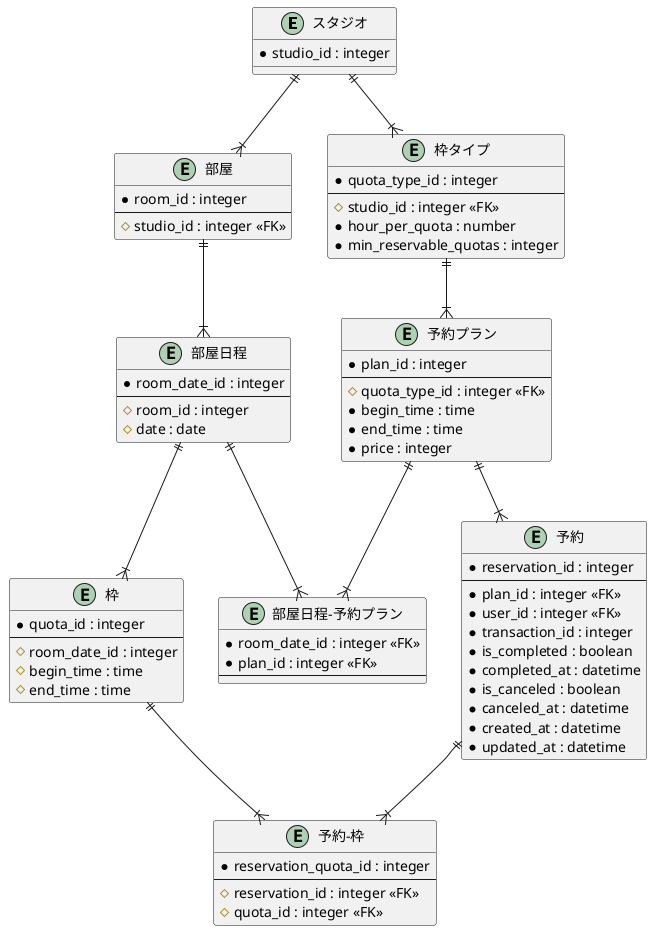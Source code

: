 @startuml

entity "スタジオ" as Studio {
    * studio_id : integer
}

entity "部屋" as Room {
    * room_id : integer
    --
    # studio_id : integer <<FK>>
}

entity "部屋日程" as RoomDate {
    * room_date_id : integer
    --
    # room_id : integer
    # date : date
}

entity "枠" as Quota {
    * quota_id : integer
    --
    # room_date_id : integer
    # begin_time : time
    # end_time : time
}

entity "枠タイプ" as QuotaType {
    * quota_type_id : integer
    --
    # studio_id : integer <<FK>>
    * hour_per_quota : number
    * min_reservable_quotas : integer
}

entity "予約プラン" as ReservationPlan {
    * plan_id : integer
    --
    # quota_type_id : integer <<FK>>
    * begin_time : time
    * end_time : time
    * price : integer
}

entity "部屋日程-予約プラン" as RoomDatePlan {
    * room_date_id : integer <<FK>>
    * plan_id : integer <<FK>>
    --
}

entity "予約" as Reservation {
    * reservation_id : integer
    --
    * plan_id : integer <<FK>>
    * user_id : integer <<FK>>
    * transaction_id : integer
    * is_completed : boolean
    * completed_at : datetime
    * is_canceled : boolean
    * canceled_at : datetime
    * created_at : datetime
    * updated_at : datetime
}

entity "予約-枠" as ReservationQuota {
    * reservation_quota_id : integer
    --
    # reservation_id : integer <<FK>>
    # quota_id : integer <<FK>>
}

Studio ||--|{ Room
Room ||--|{ RoomDate
Studio ||--|{ QuotaType
QuotaType ||--|{ ReservationPlan
ReservationPlan ||--|{ RoomDatePlan
RoomDate ||--|{ RoomDatePlan
RoomDate ||--|{ Quota
Quota ||--|{ ReservationQuota
Reservation ||--|{ ReservationQuota
ReservationPlan ||--|{ Reservation

@enduml